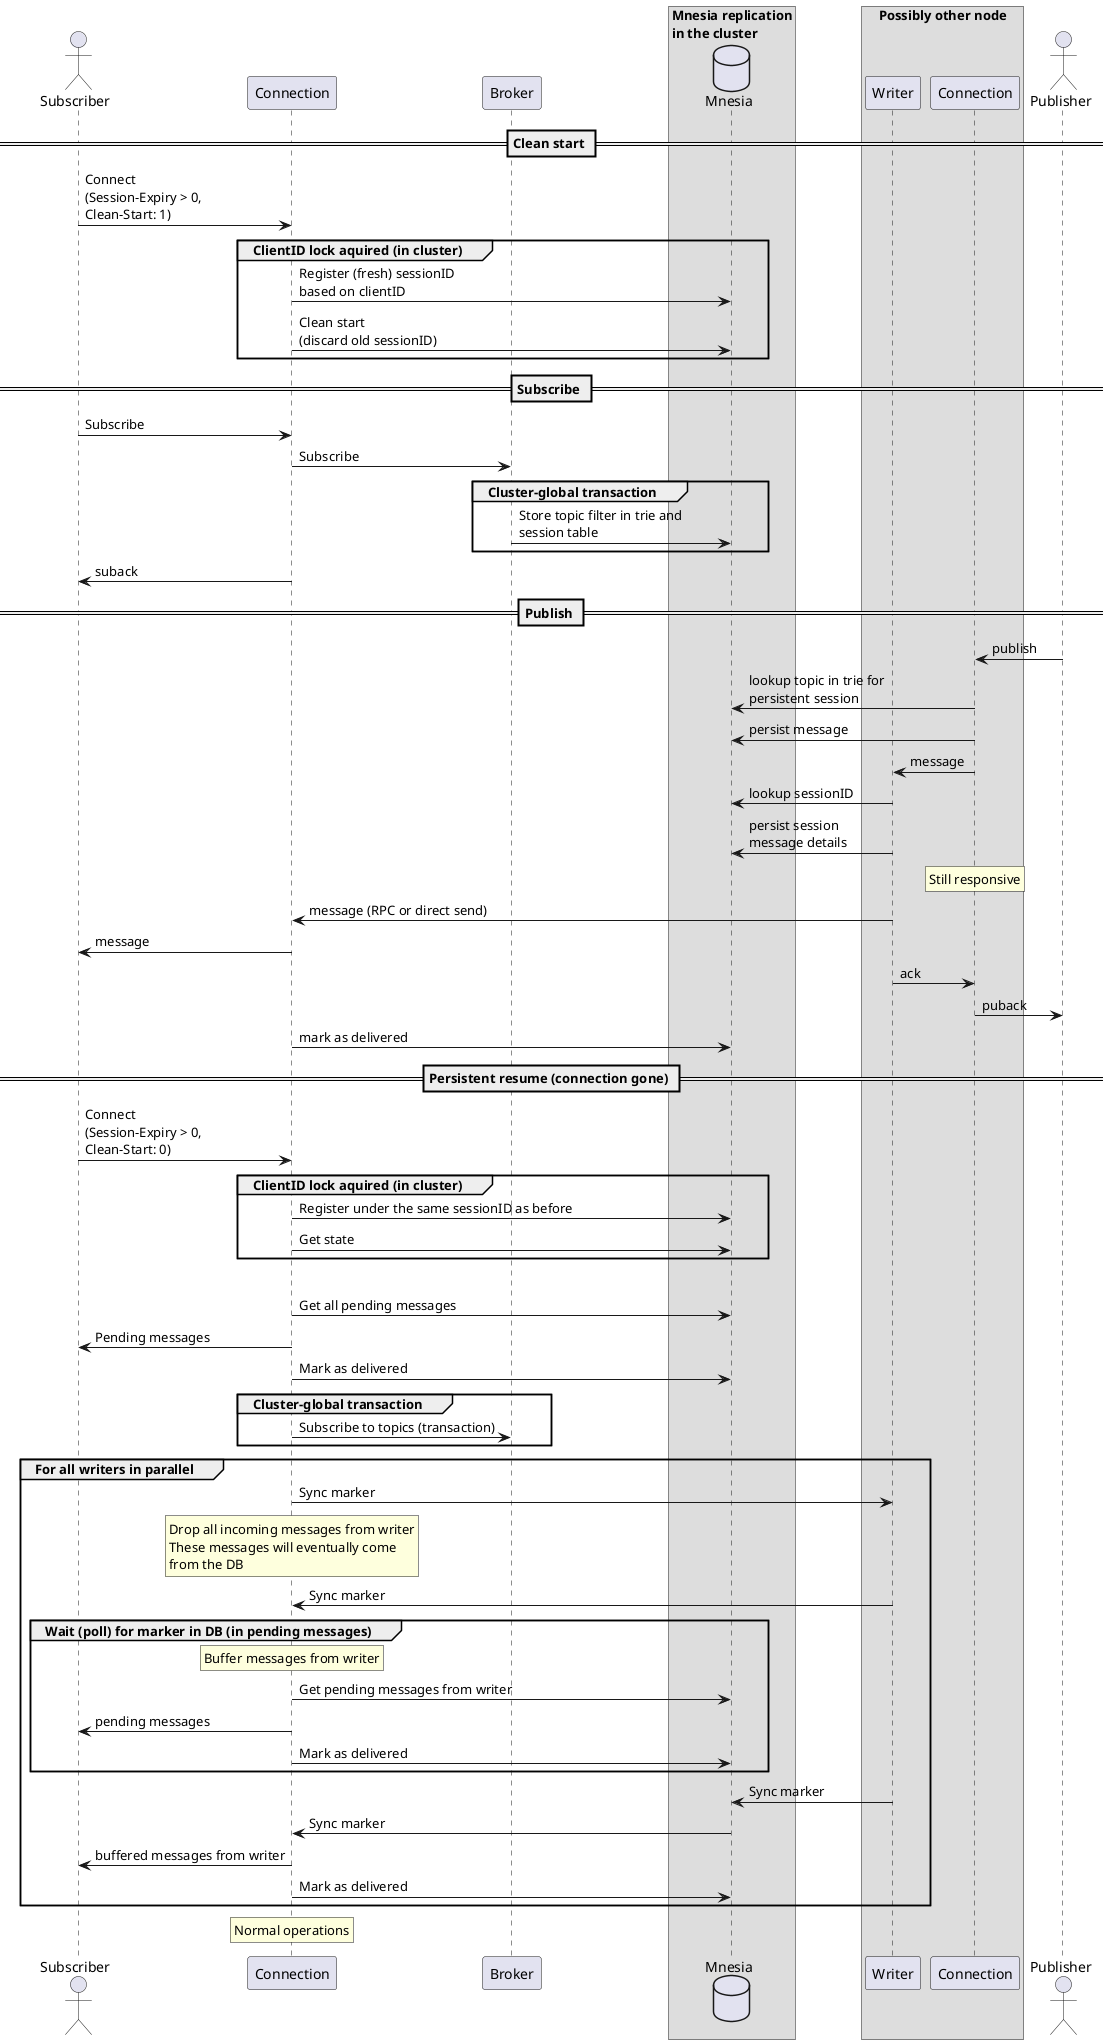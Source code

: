 @startuml

actor Subscriber as sub
participant Connection as subcon
participant Broker as broker
box "Mnesia replication\nin the cluster"
  database Mnesia as mnesia
end box
box "Possibly other node"
  participant Writer as writer
  participant Connection as pubcon
end box
actor Publisher as pub

== Clean start ==
sub -> subcon : Connect\n(Session-Expiry > 0,\nClean-Start: 1)
group ClientID lock aquired (in cluster)
  subcon -> mnesia : Register (fresh) sessionID\nbased on clientID
  subcon -> mnesia : Clean start\n(discard old sessionID)
end

== Subscribe ==
sub -> subcon : Subscribe
subcon -> broker : Subscribe
group Cluster-global transaction
  broker -> mnesia : Store topic filter in trie and\nsession table
end group
subcon -> sub : suback

== Publish ==
pub -> pubcon : publish
pubcon -> mnesia : lookup topic in trie for\npersistent session
pubcon -> mnesia : persist message
pubcon -> writer : message
writer -> mnesia : lookup sessionID
writer -> mnesia : persist session\nmessage details
rnote over pubcon
  Still responsive
endrnote
writer -> subcon : message (RPC or direct send)
subcon -> sub : message
writer -> pubcon : ack
pubcon -> pub : puback
subcon -> mnesia : mark as delivered


== Persistent resume (connection gone) ==
sub -> subcon : Connect\n(Session-Expiry > 0,\nClean-Start: 0)
group ClientID lock aquired (in cluster)
  subcon -> mnesia : Register under the same sessionID as before
  subcon -> mnesia : Get state
end group
group Recovery state machine
  subcon -> mnesia : Get all pending messages
  subcon -> sub : Pending messages
  subcon -> mnesia : Mark as delivered
  group Cluster-global transaction
    subcon -> broker : Subscribe to topics (transaction)
  end group
  group For all writers in parallel
    subcon -> writer : Sync marker
    rnote over subcon
      Drop all incoming messages from writer
      These messages will eventually come
      from the DB
    end rnote
    writer -> subcon : Sync marker
    group Wait (poll) for marker in DB (in pending messages)
      rnote over subcon
        Buffer messages from writer
      end rnote
      subcon -> mnesia : Get pending messages from writer
      subcon -> sub : pending messages
      subcon -> mnesia : Mark as delivered
    end group
    writer -> mnesia : Sync marker
    mnesia -> subcon : Sync marker
    subcon -> sub : buffered messages from writer
    subcon -> mnesia : Mark as delivered
  end group
  rnote over subcon
    Normal operations
  end rnote

@enduml
